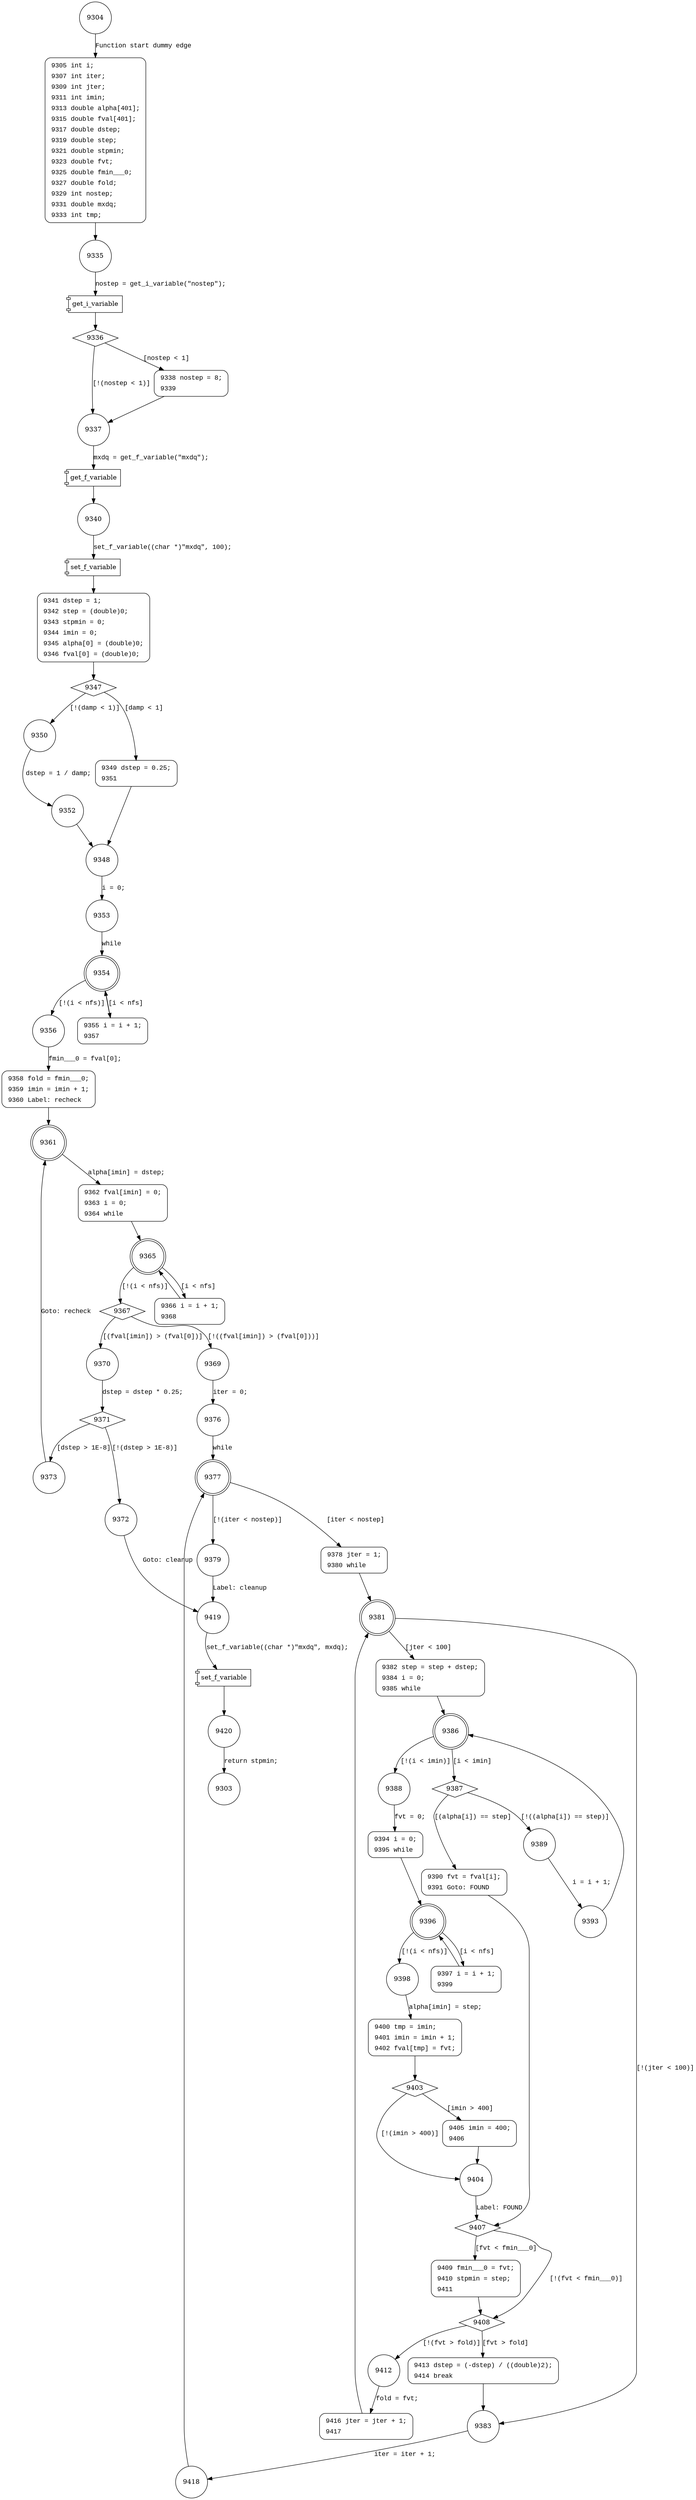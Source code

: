 digraph linmin {
9304 [shape="circle"]
9305 [shape="circle"]
9335 [shape="circle"]
9336 [shape="diamond"]
9337 [shape="circle"]
9338 [shape="circle"]
9340 [shape="circle"]
9341 [shape="circle"]
9347 [shape="diamond"]
9350 [shape="circle"]
9349 [shape="circle"]
9348 [shape="circle"]
9353 [shape="circle"]
9354 [shape="doublecircle"]
9356 [shape="circle"]
9355 [shape="circle"]
9358 [shape="circle"]
9361 [shape="doublecircle"]
9362 [shape="circle"]
9365 [shape="doublecircle"]
9367 [shape="diamond"]
9366 [shape="circle"]
9369 [shape="circle"]
9370 [shape="circle"]
9371 [shape="diamond"]
9372 [shape="circle"]
9373 [shape="circle"]
9419 [shape="circle"]
9420 [shape="circle"]
9376 [shape="circle"]
9377 [shape="doublecircle"]
9379 [shape="circle"]
9378 [shape="circle"]
9381 [shape="doublecircle"]
9383 [shape="circle"]
9382 [shape="circle"]
9386 [shape="doublecircle"]
9388 [shape="circle"]
9387 [shape="diamond"]
9389 [shape="circle"]
9390 [shape="circle"]
9407 [shape="diamond"]
9408 [shape="diamond"]
9409 [shape="circle"]
9412 [shape="circle"]
9413 [shape="circle"]
9418 [shape="circle"]
9416 [shape="circle"]
9393 [shape="circle"]
9394 [shape="circle"]
9396 [shape="doublecircle"]
9398 [shape="circle"]
9397 [shape="circle"]
9400 [shape="circle"]
9403 [shape="diamond"]
9404 [shape="circle"]
9405 [shape="circle"]
9352 [shape="circle"]
9303 [shape="circle"]
9305 [style="filled,bold" penwidth="1" fillcolor="white" fontname="Courier New" shape="Mrecord" label=<<table border="0" cellborder="0" cellpadding="3" bgcolor="white"><tr><td align="right">9305</td><td align="left">int i;</td></tr><tr><td align="right">9307</td><td align="left">int iter;</td></tr><tr><td align="right">9309</td><td align="left">int jter;</td></tr><tr><td align="right">9311</td><td align="left">int imin;</td></tr><tr><td align="right">9313</td><td align="left">double alpha[401];</td></tr><tr><td align="right">9315</td><td align="left">double fval[401];</td></tr><tr><td align="right">9317</td><td align="left">double dstep;</td></tr><tr><td align="right">9319</td><td align="left">double step;</td></tr><tr><td align="right">9321</td><td align="left">double stpmin;</td></tr><tr><td align="right">9323</td><td align="left">double fvt;</td></tr><tr><td align="right">9325</td><td align="left">double fmin___0;</td></tr><tr><td align="right">9327</td><td align="left">double fold;</td></tr><tr><td align="right">9329</td><td align="left">int nostep;</td></tr><tr><td align="right">9331</td><td align="left">double mxdq;</td></tr><tr><td align="right">9333</td><td align="left">int tmp;</td></tr></table>>]
9305 -> 9335[label=""]
9338 [style="filled,bold" penwidth="1" fillcolor="white" fontname="Courier New" shape="Mrecord" label=<<table border="0" cellborder="0" cellpadding="3" bgcolor="white"><tr><td align="right">9338</td><td align="left">nostep = 8;</td></tr><tr><td align="right">9339</td><td align="left"></td></tr></table>>]
9338 -> 9337[label=""]
9341 [style="filled,bold" penwidth="1" fillcolor="white" fontname="Courier New" shape="Mrecord" label=<<table border="0" cellborder="0" cellpadding="3" bgcolor="white"><tr><td align="right">9341</td><td align="left">dstep = 1;</td></tr><tr><td align="right">9342</td><td align="left">step = (double)0;</td></tr><tr><td align="right">9343</td><td align="left">stpmin = 0;</td></tr><tr><td align="right">9344</td><td align="left">imin = 0;</td></tr><tr><td align="right">9345</td><td align="left">alpha[0] = (double)0;</td></tr><tr><td align="right">9346</td><td align="left">fval[0] = (double)0;</td></tr></table>>]
9341 -> 9347[label=""]
9349 [style="filled,bold" penwidth="1" fillcolor="white" fontname="Courier New" shape="Mrecord" label=<<table border="0" cellborder="0" cellpadding="3" bgcolor="white"><tr><td align="right">9349</td><td align="left">dstep = 0.25;</td></tr><tr><td align="right">9351</td><td align="left"></td></tr></table>>]
9349 -> 9348[label=""]
9355 [style="filled,bold" penwidth="1" fillcolor="white" fontname="Courier New" shape="Mrecord" label=<<table border="0" cellborder="0" cellpadding="3" bgcolor="white"><tr><td align="right">9355</td><td align="left">i = i + 1;</td></tr><tr><td align="right">9357</td><td align="left"></td></tr></table>>]
9355 -> 9354[label=""]
9358 [style="filled,bold" penwidth="1" fillcolor="white" fontname="Courier New" shape="Mrecord" label=<<table border="0" cellborder="0" cellpadding="3" bgcolor="white"><tr><td align="right">9358</td><td align="left">fold = fmin___0;</td></tr><tr><td align="right">9359</td><td align="left">imin = imin + 1;</td></tr><tr><td align="right">9360</td><td align="left">Label: recheck</td></tr></table>>]
9358 -> 9361[label=""]
9362 [style="filled,bold" penwidth="1" fillcolor="white" fontname="Courier New" shape="Mrecord" label=<<table border="0" cellborder="0" cellpadding="3" bgcolor="white"><tr><td align="right">9362</td><td align="left">fval[imin] = 0;</td></tr><tr><td align="right">9363</td><td align="left">i = 0;</td></tr><tr><td align="right">9364</td><td align="left">while</td></tr></table>>]
9362 -> 9365[label=""]
9366 [style="filled,bold" penwidth="1" fillcolor="white" fontname="Courier New" shape="Mrecord" label=<<table border="0" cellborder="0" cellpadding="3" bgcolor="white"><tr><td align="right">9366</td><td align="left">i = i + 1;</td></tr><tr><td align="right">9368</td><td align="left"></td></tr></table>>]
9366 -> 9365[label=""]
9378 [style="filled,bold" penwidth="1" fillcolor="white" fontname="Courier New" shape="Mrecord" label=<<table border="0" cellborder="0" cellpadding="3" bgcolor="white"><tr><td align="right">9378</td><td align="left">jter = 1;</td></tr><tr><td align="right">9380</td><td align="left">while</td></tr></table>>]
9378 -> 9381[label=""]
9382 [style="filled,bold" penwidth="1" fillcolor="white" fontname="Courier New" shape="Mrecord" label=<<table border="0" cellborder="0" cellpadding="3" bgcolor="white"><tr><td align="right">9382</td><td align="left">step = step + dstep;</td></tr><tr><td align="right">9384</td><td align="left">i = 0;</td></tr><tr><td align="right">9385</td><td align="left">while</td></tr></table>>]
9382 -> 9386[label=""]
9390 [style="filled,bold" penwidth="1" fillcolor="white" fontname="Courier New" shape="Mrecord" label=<<table border="0" cellborder="0" cellpadding="3" bgcolor="white"><tr><td align="right">9390</td><td align="left">fvt = fval[i];</td></tr><tr><td align="right">9391</td><td align="left">Goto: FOUND</td></tr></table>>]
9390 -> 9407[label=""]
9409 [style="filled,bold" penwidth="1" fillcolor="white" fontname="Courier New" shape="Mrecord" label=<<table border="0" cellborder="0" cellpadding="3" bgcolor="white"><tr><td align="right">9409</td><td align="left">fmin___0 = fvt;</td></tr><tr><td align="right">9410</td><td align="left">stpmin = step;</td></tr><tr><td align="right">9411</td><td align="left"></td></tr></table>>]
9409 -> 9408[label=""]
9413 [style="filled,bold" penwidth="1" fillcolor="white" fontname="Courier New" shape="Mrecord" label=<<table border="0" cellborder="0" cellpadding="3" bgcolor="white"><tr><td align="right">9413</td><td align="left">dstep = (-dstep) / ((double)2);</td></tr><tr><td align="right">9414</td><td align="left">break</td></tr></table>>]
9413 -> 9383[label=""]
9416 [style="filled,bold" penwidth="1" fillcolor="white" fontname="Courier New" shape="Mrecord" label=<<table border="0" cellborder="0" cellpadding="3" bgcolor="white"><tr><td align="right">9416</td><td align="left">jter = jter + 1;</td></tr><tr><td align="right">9417</td><td align="left"></td></tr></table>>]
9416 -> 9381[label=""]
9394 [style="filled,bold" penwidth="1" fillcolor="white" fontname="Courier New" shape="Mrecord" label=<<table border="0" cellborder="0" cellpadding="3" bgcolor="white"><tr><td align="right">9394</td><td align="left">i = 0;</td></tr><tr><td align="right">9395</td><td align="left">while</td></tr></table>>]
9394 -> 9396[label=""]
9397 [style="filled,bold" penwidth="1" fillcolor="white" fontname="Courier New" shape="Mrecord" label=<<table border="0" cellborder="0" cellpadding="3" bgcolor="white"><tr><td align="right">9397</td><td align="left">i = i + 1;</td></tr><tr><td align="right">9399</td><td align="left"></td></tr></table>>]
9397 -> 9396[label=""]
9400 [style="filled,bold" penwidth="1" fillcolor="white" fontname="Courier New" shape="Mrecord" label=<<table border="0" cellborder="0" cellpadding="3" bgcolor="white"><tr><td align="right">9400</td><td align="left">tmp = imin;</td></tr><tr><td align="right">9401</td><td align="left">imin = imin + 1;</td></tr><tr><td align="right">9402</td><td align="left">fval[tmp] = fvt;</td></tr></table>>]
9400 -> 9403[label=""]
9405 [style="filled,bold" penwidth="1" fillcolor="white" fontname="Courier New" shape="Mrecord" label=<<table border="0" cellborder="0" cellpadding="3" bgcolor="white"><tr><td align="right">9405</td><td align="left">imin = 400;</td></tr><tr><td align="right">9406</td><td align="left"></td></tr></table>>]
9405 -> 9404[label=""]
9304 -> 9305 [label="Function start dummy edge" fontname="Courier New"]
100289 [shape="component" label="get_i_variable"]
9335 -> 100289 [label="nostep = get_i_variable(\"nostep\");" fontname="Courier New"]
100289 -> 9336 [label="" fontname="Courier New"]
9336 -> 9337 [label="[!(nostep < 1)]" fontname="Courier New"]
9336 -> 9338 [label="[nostep < 1]" fontname="Courier New"]
100290 [shape="component" label="get_f_variable"]
9337 -> 100290 [label="mxdq = get_f_variable(\"mxdq\");" fontname="Courier New"]
100290 -> 9340 [label="" fontname="Courier New"]
100291 [shape="component" label="set_f_variable"]
9340 -> 100291 [label="set_f_variable((char *)\"mxdq\", 100);" fontname="Courier New"]
100291 -> 9341 [label="" fontname="Courier New"]
9347 -> 9350 [label="[!(damp < 1)]" fontname="Courier New"]
9347 -> 9349 [label="[damp < 1]" fontname="Courier New"]
9348 -> 9353 [label="i = 0;" fontname="Courier New"]
9354 -> 9356 [label="[!(i < nfs)]" fontname="Courier New"]
9354 -> 9355 [label="[i < nfs]" fontname="Courier New"]
9356 -> 9358 [label="fmin___0 = fval[0];" fontname="Courier New"]
9361 -> 9362 [label="alpha[imin] = dstep;" fontname="Courier New"]
9365 -> 9367 [label="[!(i < nfs)]" fontname="Courier New"]
9365 -> 9366 [label="[i < nfs]" fontname="Courier New"]
9367 -> 9369 [label="[!((fval[imin]) > (fval[0]))]" fontname="Courier New"]
9367 -> 9370 [label="[(fval[imin]) > (fval[0])]" fontname="Courier New"]
9371 -> 9372 [label="[!(dstep > 1E-8)]" fontname="Courier New"]
9371 -> 9373 [label="[dstep > 1E-8]" fontname="Courier New"]
9372 -> 9419 [label="Goto: cleanup" fontname="Courier New"]
100292 [shape="component" label="set_f_variable"]
9419 -> 100292 [label="set_f_variable((char *)\"mxdq\", mxdq);" fontname="Courier New"]
100292 -> 9420 [label="" fontname="Courier New"]
9369 -> 9376 [label="iter = 0;" fontname="Courier New"]
9377 -> 9379 [label="[!(iter < nostep)]" fontname="Courier New"]
9377 -> 9378 [label="[iter < nostep]" fontname="Courier New"]
9381 -> 9383 [label="[!(jter < 100)]" fontname="Courier New"]
9381 -> 9382 [label="[jter < 100]" fontname="Courier New"]
9386 -> 9388 [label="[!(i < imin)]" fontname="Courier New"]
9386 -> 9387 [label="[i < imin]" fontname="Courier New"]
9387 -> 9389 [label="[!((alpha[i]) == step)]" fontname="Courier New"]
9387 -> 9390 [label="[(alpha[i]) == step]" fontname="Courier New"]
9407 -> 9408 [label="[!(fvt < fmin___0)]" fontname="Courier New"]
9407 -> 9409 [label="[fvt < fmin___0]" fontname="Courier New"]
9408 -> 9412 [label="[!(fvt > fold)]" fontname="Courier New"]
9408 -> 9413 [label="[fvt > fold]" fontname="Courier New"]
9383 -> 9418 [label="iter = iter + 1;" fontname="Courier New"]
9412 -> 9416 [label="fold = fvt;" fontname="Courier New"]
9389 -> 9393 [label="i = i + 1;" fontname="Courier New"]
9388 -> 9394 [label="fvt = 0;" fontname="Courier New"]
9396 -> 9398 [label="[!(i < nfs)]" fontname="Courier New"]
9396 -> 9397 [label="[i < nfs]" fontname="Courier New"]
9398 -> 9400 [label="alpha[imin] = step;" fontname="Courier New"]
9403 -> 9404 [label="[!(imin > 400)]" fontname="Courier New"]
9403 -> 9405 [label="[imin > 400]" fontname="Courier New"]
9404 -> 9407 [label="Label: FOUND" fontname="Courier New"]
9350 -> 9352 [label="dstep = 1 / damp;" fontname="Courier New"]
9353 -> 9354 [label="while" fontname="Courier New"]
9370 -> 9371 [label="dstep = dstep * 0.25;" fontname="Courier New"]
9373 -> 9361 [label="Goto: recheck" fontname="Courier New"]
9420 -> 9303 [label="return stpmin;" fontname="Courier New"]
9376 -> 9377 [label="while" fontname="Courier New"]
9418 -> 9377 [label="" fontname="Courier New"]
9393 -> 9386 [label="" fontname="Courier New"]
9379 -> 9419 [label="Label: cleanup" fontname="Courier New"]
9352 -> 9348 [label="" fontname="Courier New"]
}